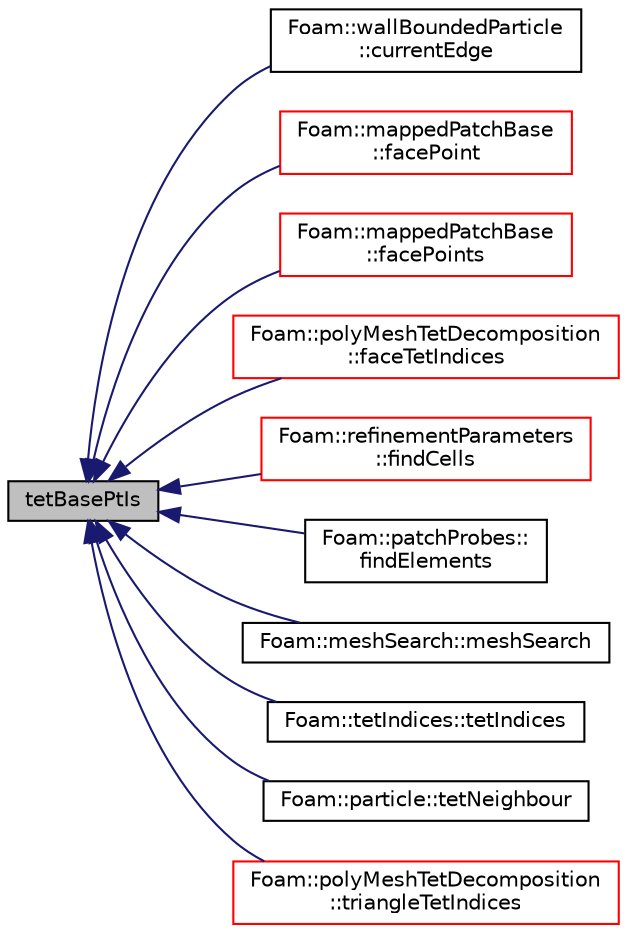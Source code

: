 digraph "tetBasePtIs"
{
  bgcolor="transparent";
  edge [fontname="Helvetica",fontsize="10",labelfontname="Helvetica",labelfontsize="10"];
  node [fontname="Helvetica",fontsize="10",shape=record];
  rankdir="LR";
  Node1 [label="tetBasePtIs",height=0.2,width=0.4,color="black", fillcolor="grey75", style="filled", fontcolor="black"];
  Node1 -> Node2 [dir="back",color="midnightblue",fontsize="10",style="solid",fontname="Helvetica"];
  Node2 [label="Foam::wallBoundedParticle\l::currentEdge",height=0.2,width=0.4,color="black",URL="$a02813.html#a98ba66dd0fd5a37a4cc42e39fffa57a0",tooltip="Construct current edge. "];
  Node1 -> Node3 [dir="back",color="midnightblue",fontsize="10",style="solid",fontname="Helvetica"];
  Node3 [label="Foam::mappedPatchBase\l::facePoint",height=0.2,width=0.4,color="red",URL="$a01411.html#ae44e759f2387683eacab8a3099f477c7",tooltip="Get a point on the face given a face decomposition method: "];
  Node1 -> Node4 [dir="back",color="midnightblue",fontsize="10",style="solid",fontname="Helvetica"];
  Node4 [label="Foam::mappedPatchBase\l::facePoints",height=0.2,width=0.4,color="red",URL="$a01411.html#a0fb543c54481dfa3023f24285cd25e87",tooltip="Get the points from face-centre-decomposition face centres. "];
  Node1 -> Node5 [dir="back",color="midnightblue",fontsize="10",style="solid",fontname="Helvetica"];
  Node5 [label="Foam::polyMeshTetDecomposition\l::faceTetIndices",height=0.2,width=0.4,color="red",URL="$a01911.html#ac928a304995a9b54928d97ec634a6270",tooltip="Return the tet decomposition of the given face, with. "];
  Node1 -> Node6 [dir="back",color="midnightblue",fontsize="10",style="solid",fontname="Helvetica"];
  Node6 [label="Foam::refinementParameters\l::findCells",height=0.2,width=0.4,color="red",URL="$a02103.html#ac54235794f8476daa34fa06976a9f882",tooltip="Checks that cells are in mesh. Returns cells they are in. "];
  Node1 -> Node7 [dir="back",color="midnightblue",fontsize="10",style="solid",fontname="Helvetica"];
  Node7 [label="Foam::patchProbes::\lfindElements",height=0.2,width=0.4,color="black",URL="$a01800.html#a852f621399b6ee1f3467e69a1d5fe8b4",tooltip="Find elements containing patchProbes. "];
  Node1 -> Node8 [dir="back",color="midnightblue",fontsize="10",style="solid",fontname="Helvetica"];
  Node8 [label="Foam::meshSearch::meshSearch",height=0.2,width=0.4,color="black",URL="$a01461.html#af870a6bf750a97437ad0659a3a52f361",tooltip="Construct from components. Constructs bb slightly bigger than. "];
  Node1 -> Node9 [dir="back",color="midnightblue",fontsize="10",style="solid",fontname="Helvetica"];
  Node9 [label="Foam::tetIndices::tetIndices",height=0.2,width=0.4,color="black",URL="$a02557.html#ac6677f9a5a79f56dcaabf997d7b29ad9",tooltip="Construct from cell, face, pt description of tet. "];
  Node1 -> Node10 [dir="back",color="midnightblue",fontsize="10",style="solid",fontname="Helvetica"];
  Node10 [label="Foam::particle::tetNeighbour",height=0.2,width=0.4,color="black",URL="$a01763.html#a346b0d2e5e19c928f696668d3f9d0776",tooltip="Modify the tet owner data by crossing triI. "];
  Node1 -> Node11 [dir="back",color="midnightblue",fontsize="10",style="solid",fontname="Helvetica"];
  Node11 [label="Foam::polyMeshTetDecomposition\l::triangleTetIndices",height=0.2,width=0.4,color="red",URL="$a01911.html#a58706d0e14fb9b9a20f1d19ef6671605",tooltip="Return the tet decomposition of the given triangle of the given face. "];
}
